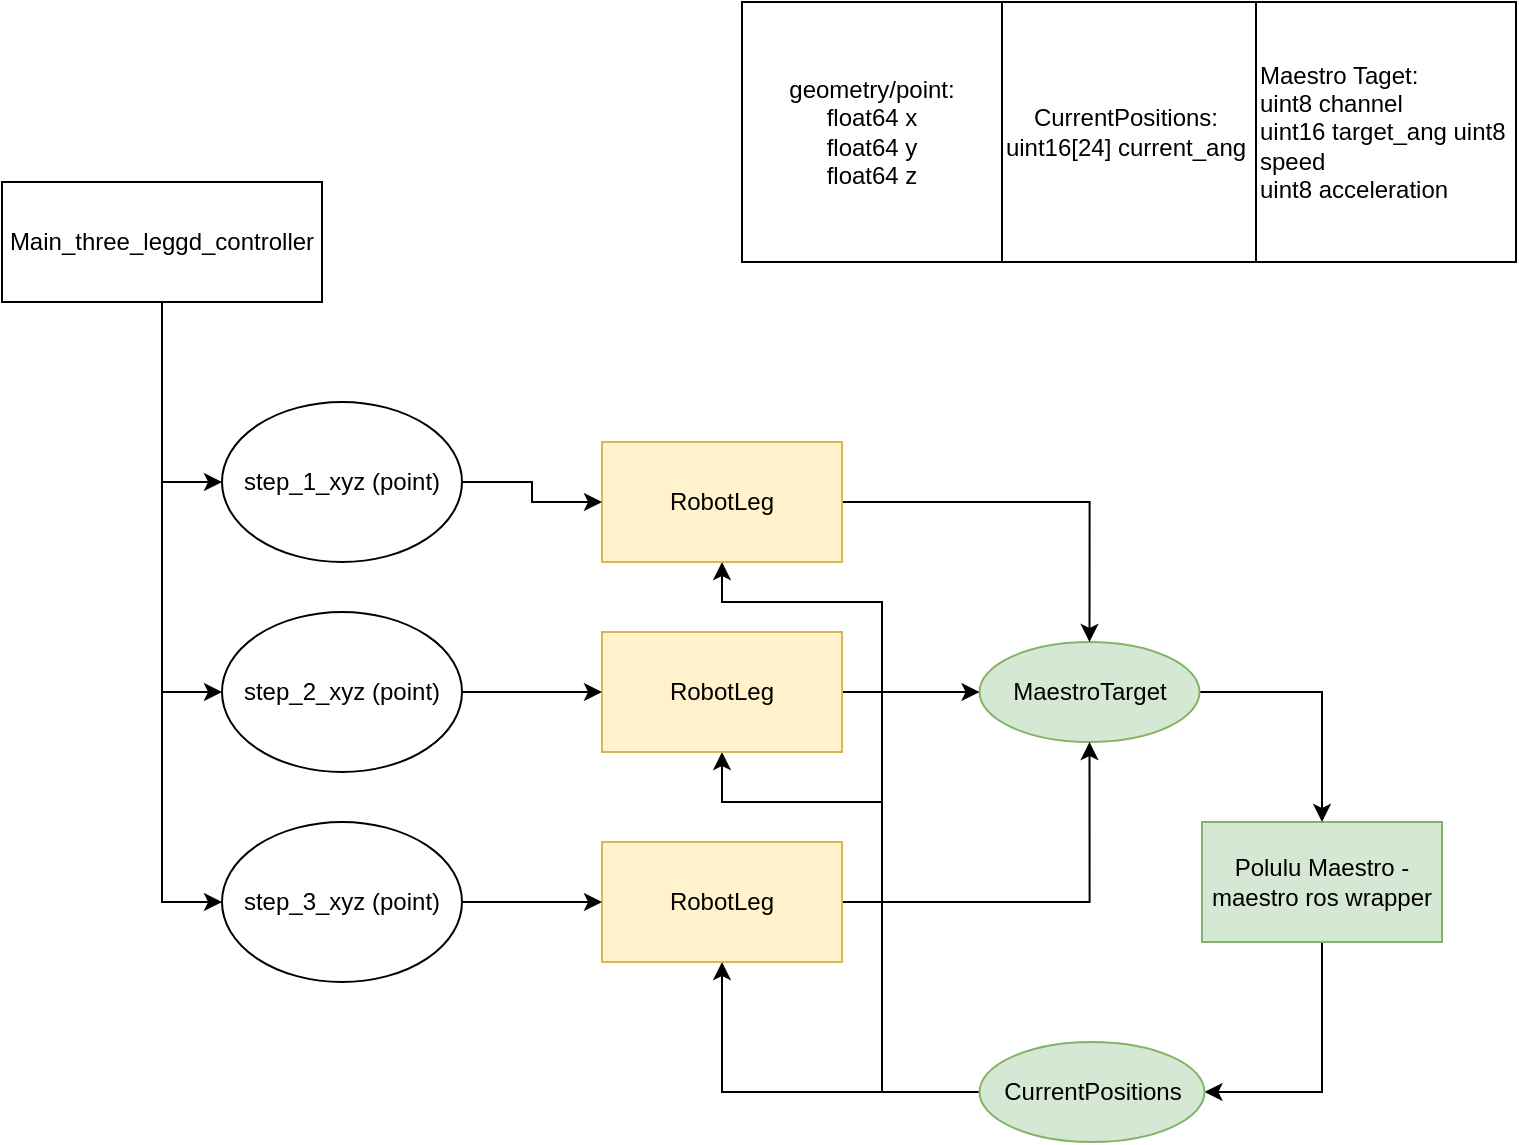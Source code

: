 <mxfile version="20.5.1" type="device"><diagram id="NFcjAwmAxr3F2hzBvSZC" name="Page-1"><mxGraphModel dx="868" dy="492" grid="1" gridSize="10" guides="1" tooltips="1" connect="1" arrows="1" fold="1" page="1" pageScale="1" pageWidth="827" pageHeight="1169" math="0" shadow="0"><root><mxCell id="0"/><mxCell id="1" parent="0"/><mxCell id="n2j4CQMMadK633ObHg8q-7" style="edgeStyle=orthogonalEdgeStyle;rounded=0;orthogonalLoop=1;jettySize=auto;html=1;entryX=1;entryY=0.5;entryDx=0;entryDy=0;" parent="1" source="n2j4CQMMadK633ObHg8q-2" target="n2j4CQMMadK633ObHg8q-6" edge="1"><mxGeometry relative="1" as="geometry"/></mxCell><mxCell id="n2j4CQMMadK633ObHg8q-2" value="Polulu Maestro - maestro ros wrapper" style="rounded=0;whiteSpace=wrap;html=1;fillColor=#d5e8d4;strokeColor=#82b366;" parent="1" vertex="1"><mxGeometry x="670" y="410" width="120" height="60" as="geometry"/></mxCell><mxCell id="n2j4CQMMadK633ObHg8q-5" style="edgeStyle=orthogonalEdgeStyle;rounded=0;orthogonalLoop=1;jettySize=auto;html=1;" parent="1" source="n2j4CQMMadK633ObHg8q-3" target="n2j4CQMMadK633ObHg8q-2" edge="1"><mxGeometry relative="1" as="geometry"/></mxCell><mxCell id="n2j4CQMMadK633ObHg8q-3" value="MaestroTarget" style="ellipse;whiteSpace=wrap;html=1;fillColor=#d5e8d4;strokeColor=#82b366;" parent="1" vertex="1"><mxGeometry x="558.75" y="320" width="110" height="50" as="geometry"/></mxCell><mxCell id="3dIs1BvgKKJkEgijvuep-1" style="edgeStyle=orthogonalEdgeStyle;rounded=0;orthogonalLoop=1;jettySize=auto;html=1;entryX=0.5;entryY=1;entryDx=0;entryDy=0;" parent="1" source="n2j4CQMMadK633ObHg8q-6" target="n2j4CQMMadK633ObHg8q-10" edge="1"><mxGeometry relative="1" as="geometry"><Array as="points"><mxPoint x="510" y="545"/><mxPoint x="510" y="300"/><mxPoint x="430" y="300"/></Array></mxGeometry></mxCell><mxCell id="3dIs1BvgKKJkEgijvuep-2" style="edgeStyle=orthogonalEdgeStyle;rounded=0;orthogonalLoop=1;jettySize=auto;html=1;entryX=0.5;entryY=1;entryDx=0;entryDy=0;" parent="1" source="n2j4CQMMadK633ObHg8q-6" target="n2j4CQMMadK633ObHg8q-16" edge="1"><mxGeometry relative="1" as="geometry"><Array as="points"><mxPoint x="510" y="545"/><mxPoint x="510" y="400"/><mxPoint x="430" y="400"/></Array></mxGeometry></mxCell><mxCell id="3dIs1BvgKKJkEgijvuep-3" style="edgeStyle=orthogonalEdgeStyle;rounded=0;orthogonalLoop=1;jettySize=auto;html=1;entryX=0.5;entryY=1;entryDx=0;entryDy=0;" parent="1" source="n2j4CQMMadK633ObHg8q-6" target="n2j4CQMMadK633ObHg8q-19" edge="1"><mxGeometry relative="1" as="geometry"/></mxCell><mxCell id="n2j4CQMMadK633ObHg8q-6" value="CurrentPositions" style="ellipse;whiteSpace=wrap;html=1;fillColor=#d5e8d4;strokeColor=#82b366;" parent="1" vertex="1"><mxGeometry x="558.75" y="520" width="112.5" height="50" as="geometry"/></mxCell><mxCell id="n2j4CQMMadK633ObHg8q-8" value="&lt;span style=&quot;background-color: initial;&quot;&gt;Maestro Taget:&lt;/span&gt;&lt;br&gt;&lt;span style=&quot;background-color: initial;&quot;&gt;uint8 channel&lt;/span&gt;&lt;br&gt;&lt;span style=&quot;background-color: initial;&quot;&gt;uint16 target_ang uint8 speed&lt;/span&gt;&lt;br&gt;&lt;div style=&quot;&quot;&gt;&lt;span style=&quot;background-color: initial;&quot;&gt;uint8 acceleration&lt;/span&gt;&lt;/div&gt;" style="whiteSpace=wrap;html=1;aspect=fixed;align=left;" parent="1" vertex="1"><mxGeometry x="697" width="130" height="130" as="geometry"/></mxCell><mxCell id="n2j4CQMMadK633ObHg8q-9" value="CurrentPositions:&lt;br&gt;&lt;div style=&quot;text-align: left;&quot;&gt;uint16[24] current_ang&lt;br&gt;&lt;/div&gt;" style="whiteSpace=wrap;html=1;aspect=fixed;" parent="1" vertex="1"><mxGeometry x="567" width="130" height="130" as="geometry"/></mxCell><mxCell id="n2j4CQMMadK633ObHg8q-13" style="edgeStyle=orthogonalEdgeStyle;rounded=0;orthogonalLoop=1;jettySize=auto;html=1;" parent="1" source="n2j4CQMMadK633ObHg8q-10" target="n2j4CQMMadK633ObHg8q-3" edge="1"><mxGeometry relative="1" as="geometry"/></mxCell><mxCell id="n2j4CQMMadK633ObHg8q-10" value="RobotLeg" style="rounded=0;whiteSpace=wrap;html=1;fillColor=#fff2cc;strokeColor=#d6b656;" parent="1" vertex="1"><mxGeometry x="370" y="220" width="120" height="60" as="geometry"/></mxCell><mxCell id="n2j4CQMMadK633ObHg8q-15" style="edgeStyle=orthogonalEdgeStyle;rounded=0;orthogonalLoop=1;jettySize=auto;html=1;entryX=0;entryY=0.5;entryDx=0;entryDy=0;" parent="1" source="n2j4CQMMadK633ObHg8q-14" target="n2j4CQMMadK633ObHg8q-10" edge="1"><mxGeometry relative="1" as="geometry"/></mxCell><mxCell id="n2j4CQMMadK633ObHg8q-14" value="step_1_xyz (point)" style="ellipse;whiteSpace=wrap;html=1;" parent="1" vertex="1"><mxGeometry x="180" y="200" width="120" height="80" as="geometry"/></mxCell><mxCell id="n2j4CQMMadK633ObHg8q-22" style="edgeStyle=orthogonalEdgeStyle;rounded=0;orthogonalLoop=1;jettySize=auto;html=1;entryX=0;entryY=0.5;entryDx=0;entryDy=0;" parent="1" source="n2j4CQMMadK633ObHg8q-16" target="n2j4CQMMadK633ObHg8q-3" edge="1"><mxGeometry relative="1" as="geometry"/></mxCell><mxCell id="n2j4CQMMadK633ObHg8q-16" value="RobotLeg" style="rounded=0;whiteSpace=wrap;html=1;fillColor=#fff2cc;strokeColor=#d6b656;" parent="1" vertex="1"><mxGeometry x="370" y="315" width="120" height="60" as="geometry"/></mxCell><mxCell id="n2j4CQMMadK633ObHg8q-17" style="edgeStyle=orthogonalEdgeStyle;rounded=0;orthogonalLoop=1;jettySize=auto;html=1;entryX=0;entryY=0.5;entryDx=0;entryDy=0;" parent="1" source="n2j4CQMMadK633ObHg8q-18" target="n2j4CQMMadK633ObHg8q-16" edge="1"><mxGeometry relative="1" as="geometry"/></mxCell><mxCell id="n2j4CQMMadK633ObHg8q-18" value="step_2_xyz&amp;nbsp;(point)" style="ellipse;whiteSpace=wrap;html=1;" parent="1" vertex="1"><mxGeometry x="180" y="305" width="120" height="80" as="geometry"/></mxCell><mxCell id="n2j4CQMMadK633ObHg8q-24" style="edgeStyle=orthogonalEdgeStyle;rounded=0;orthogonalLoop=1;jettySize=auto;html=1;entryX=0.5;entryY=1;entryDx=0;entryDy=0;" parent="1" source="n2j4CQMMadK633ObHg8q-19" target="n2j4CQMMadK633ObHg8q-3" edge="1"><mxGeometry relative="1" as="geometry"/></mxCell><mxCell id="n2j4CQMMadK633ObHg8q-19" value="RobotLeg" style="rounded=0;whiteSpace=wrap;html=1;fillColor=#fff2cc;strokeColor=#d6b656;" parent="1" vertex="1"><mxGeometry x="370" y="420" width="120" height="60" as="geometry"/></mxCell><mxCell id="n2j4CQMMadK633ObHg8q-23" value="" style="edgeStyle=orthogonalEdgeStyle;rounded=0;orthogonalLoop=1;jettySize=auto;html=1;" parent="1" source="n2j4CQMMadK633ObHg8q-21" target="n2j4CQMMadK633ObHg8q-19" edge="1"><mxGeometry relative="1" as="geometry"/></mxCell><mxCell id="n2j4CQMMadK633ObHg8q-21" value="step_3_xyz&amp;nbsp;(point)" style="ellipse;whiteSpace=wrap;html=1;" parent="1" vertex="1"><mxGeometry x="180" y="410" width="120" height="80" as="geometry"/></mxCell><mxCell id="n2j4CQMMadK633ObHg8q-26" style="edgeStyle=orthogonalEdgeStyle;rounded=0;orthogonalLoop=1;jettySize=auto;html=1;entryX=0;entryY=0.5;entryDx=0;entryDy=0;" parent="1" source="n2j4CQMMadK633ObHg8q-25" target="n2j4CQMMadK633ObHg8q-14" edge="1"><mxGeometry relative="1" as="geometry"/></mxCell><mxCell id="n2j4CQMMadK633ObHg8q-27" style="edgeStyle=orthogonalEdgeStyle;rounded=0;orthogonalLoop=1;jettySize=auto;html=1;exitX=0.5;exitY=1;exitDx=0;exitDy=0;entryX=0;entryY=0.5;entryDx=0;entryDy=0;" parent="1" source="n2j4CQMMadK633ObHg8q-25" target="n2j4CQMMadK633ObHg8q-18" edge="1"><mxGeometry relative="1" as="geometry"/></mxCell><mxCell id="n2j4CQMMadK633ObHg8q-28" style="edgeStyle=orthogonalEdgeStyle;rounded=0;orthogonalLoop=1;jettySize=auto;html=1;exitX=0.5;exitY=1;exitDx=0;exitDy=0;entryX=0;entryY=0.5;entryDx=0;entryDy=0;" parent="1" source="n2j4CQMMadK633ObHg8q-25" target="n2j4CQMMadK633ObHg8q-21" edge="1"><mxGeometry relative="1" as="geometry"/></mxCell><mxCell id="n2j4CQMMadK633ObHg8q-25" value="Main_three_leggd_controller" style="rounded=0;whiteSpace=wrap;html=1;" parent="1" vertex="1"><mxGeometry x="70" y="90" width="160" height="60" as="geometry"/></mxCell><mxCell id="n2j4CQMMadK633ObHg8q-29" value="geometry/point:&lt;br&gt;float64 x&lt;br&gt;float64 y&lt;br&gt;float64 z" style="whiteSpace=wrap;html=1;aspect=fixed;" parent="1" vertex="1"><mxGeometry x="440" width="130" height="130" as="geometry"/></mxCell></root></mxGraphModel></diagram></mxfile>